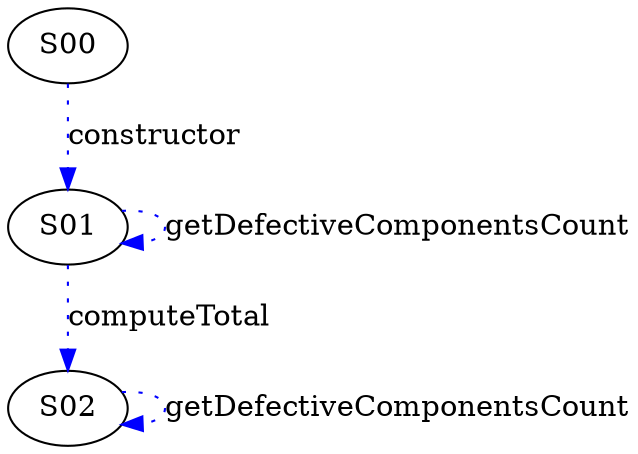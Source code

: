 digraph {



S00->S01 [label="constructor", style="dotted", color="blue"]
S02->S02 [label="getDefectiveComponentsCount", style="dotted", color="blue"]
S01->S01 [label="getDefectiveComponentsCount", style="dotted", color="blue"]
S01->S02 [label="computeTotal", style="dotted", color="blue"]
}